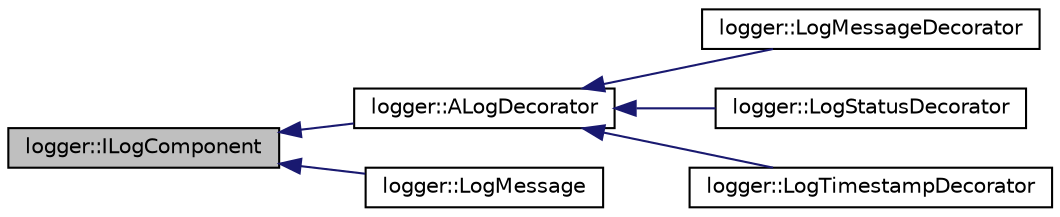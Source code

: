 digraph "logger::ILogComponent"
{
 // LATEX_PDF_SIZE
  edge [fontname="Helvetica",fontsize="10",labelfontname="Helvetica",labelfontsize="10"];
  node [fontname="Helvetica",fontsize="10",shape=record];
  rankdir="LR";
  Node1 [label="logger::ILogComponent",height=0.2,width=0.4,color="black", fillcolor="grey75", style="filled", fontcolor="black",tooltip=" "];
  Node1 -> Node2 [dir="back",color="midnightblue",fontsize="10",style="solid"];
  Node2 [label="logger::ALogDecorator",height=0.2,width=0.4,color="black", fillcolor="white", style="filled",URL="$classlogger_1_1_a_log_decorator.html",tooltip=" "];
  Node2 -> Node3 [dir="back",color="midnightblue",fontsize="10",style="solid"];
  Node3 [label="logger::LogMessageDecorator",height=0.2,width=0.4,color="black", fillcolor="white", style="filled",URL="$classlogger_1_1_log_message_decorator.html",tooltip=" "];
  Node2 -> Node4 [dir="back",color="midnightblue",fontsize="10",style="solid"];
  Node4 [label="logger::LogStatusDecorator",height=0.2,width=0.4,color="black", fillcolor="white", style="filled",URL="$classlogger_1_1_log_status_decorator.html",tooltip=" "];
  Node2 -> Node5 [dir="back",color="midnightblue",fontsize="10",style="solid"];
  Node5 [label="logger::LogTimestampDecorator",height=0.2,width=0.4,color="black", fillcolor="white", style="filled",URL="$classlogger_1_1_log_timestamp_decorator.html",tooltip=" "];
  Node1 -> Node6 [dir="back",color="midnightblue",fontsize="10",style="solid"];
  Node6 [label="logger::LogMessage",height=0.2,width=0.4,color="black", fillcolor="white", style="filled",URL="$classlogger_1_1_log_message.html",tooltip=" "];
}
